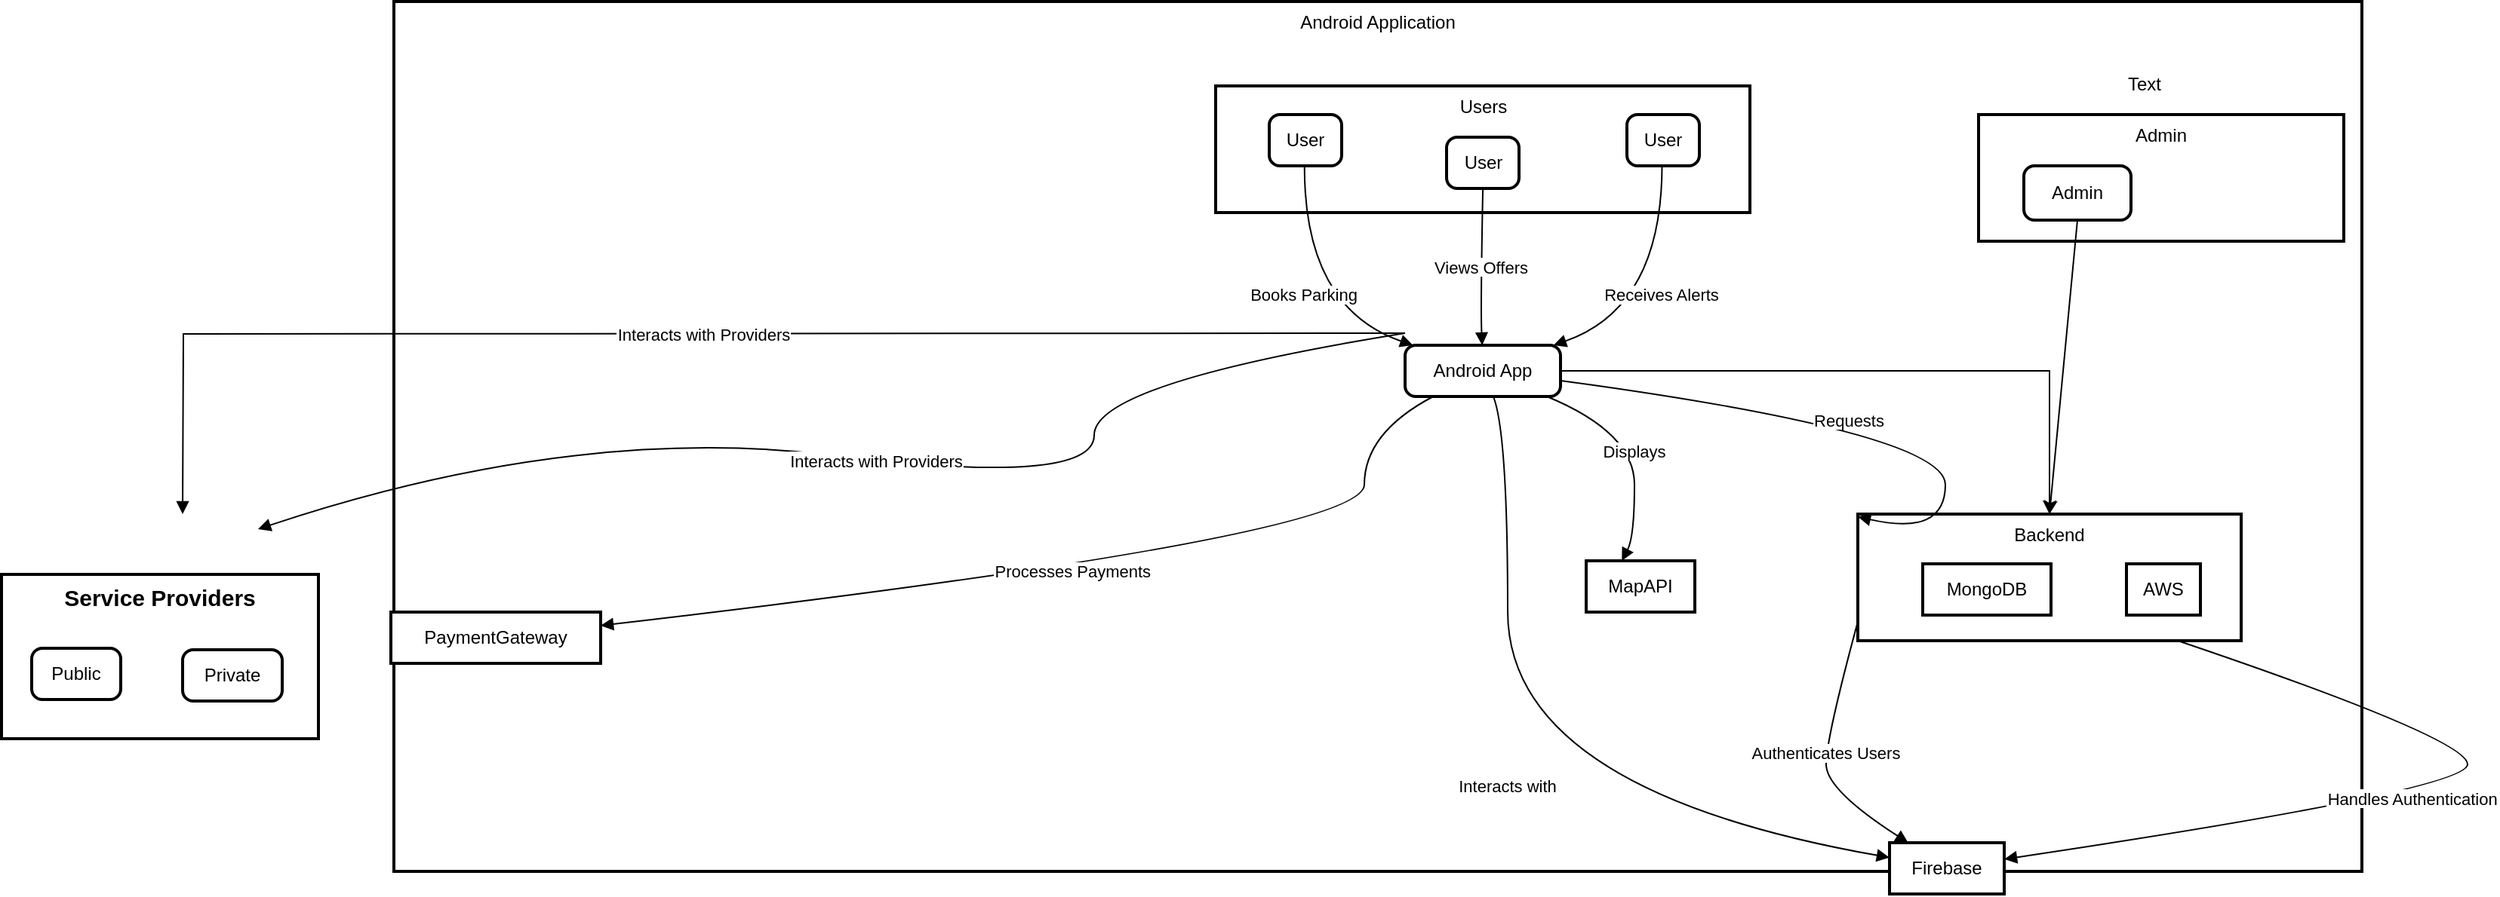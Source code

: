 <mxfile version="21.8.2" type="github">
  <diagram id="TGpe45YdTHm00n5unMOi" name="Page-2">
    <mxGraphModel dx="2270" dy="1644" grid="1" gridSize="10" guides="1" tooltips="1" connect="1" arrows="1" fold="1" page="1" pageScale="1" pageWidth="827" pageHeight="1169" math="0" shadow="0">
      <root>
        <mxCell id="0" />
        <mxCell id="1" parent="0" />
        <mxCell id="cLZUiNcZSRKTFdNPr3M2-10" value="Android Application" style="whiteSpace=wrap;strokeWidth=2;verticalAlign=top;" parent="1" vertex="1">
          <mxGeometry x="300" y="-30" width="1304" height="577" as="geometry" />
        </mxCell>
        <mxCell id="cLZUiNcZSRKTFdNPr3M2-1" value="Admin" style="whiteSpace=wrap;strokeWidth=2;verticalAlign=top;" parent="1" vertex="1">
          <mxGeometry x="1350" y="45" width="242" height="84" as="geometry" />
        </mxCell>
        <mxCell id="cLZUiNcZSRKTFdNPr3M2-2" value="Admin" style="rounded=1;absoluteArcSize=1;arcSize=14;whiteSpace=wrap;strokeWidth=2;" parent="1" vertex="1">
          <mxGeometry x="1380" y="79" width="71" height="36" as="geometry" />
        </mxCell>
        <mxCell id="cLZUiNcZSRKTFdNPr3M2-7" value="Backend" style="whiteSpace=wrap;strokeWidth=2;verticalAlign=top;" parent="1" vertex="1">
          <mxGeometry x="1270" y="310" width="254" height="84" as="geometry" />
        </mxCell>
        <mxCell id="cLZUiNcZSRKTFdNPr3M2-8" value="MongoDB" style="whiteSpace=wrap;strokeWidth=2;" parent="cLZUiNcZSRKTFdNPr3M2-7" vertex="1">
          <mxGeometry x="43" y="33" width="85" height="34" as="geometry" />
        </mxCell>
        <mxCell id="cLZUiNcZSRKTFdNPr3M2-9" value="AWS" style="whiteSpace=wrap;strokeWidth=2;" parent="cLZUiNcZSRKTFdNPr3M2-7" vertex="1">
          <mxGeometry x="178" y="33" width="49" height="34" as="geometry" />
        </mxCell>
        <mxCell id="Oe4RTHaPYknQ8FKYIP1v-9" style="edgeStyle=orthogonalEdgeStyle;rounded=0;orthogonalLoop=1;jettySize=auto;html=1;entryX=0.5;entryY=0;entryDx=0;entryDy=0;" parent="1" source="cLZUiNcZSRKTFdNPr3M2-11" target="cLZUiNcZSRKTFdNPr3M2-7" edge="1">
          <mxGeometry relative="1" as="geometry" />
        </mxCell>
        <mxCell id="cLZUiNcZSRKTFdNPr3M2-11" value="Android App" style="rounded=1;absoluteArcSize=1;arcSize=14;whiteSpace=wrap;strokeWidth=2;" parent="1" vertex="1">
          <mxGeometry x="970" y="198" width="103" height="34" as="geometry" />
        </mxCell>
        <mxCell id="cLZUiNcZSRKTFdNPr3M2-12" value="MapAPI" style="whiteSpace=wrap;strokeWidth=2;" parent="1" vertex="1">
          <mxGeometry x="1090" y="341" width="72" height="34" as="geometry" />
        </mxCell>
        <mxCell id="cLZUiNcZSRKTFdNPr3M2-13" value="Firebase" style="whiteSpace=wrap;strokeWidth=2;" parent="1" vertex="1">
          <mxGeometry x="1291" y="528" width="76" height="34" as="geometry" />
        </mxCell>
        <mxCell id="cLZUiNcZSRKTFdNPr3M2-14" value="Users" style="whiteSpace=wrap;strokeWidth=2;verticalAlign=top;" parent="1" vertex="1">
          <mxGeometry x="844.5" y="26" width="354" height="84" as="geometry" />
        </mxCell>
        <mxCell id="cLZUiNcZSRKTFdNPr3M2-15" value="User" style="rounded=1;absoluteArcSize=1;arcSize=14;whiteSpace=wrap;strokeWidth=2;" parent="1" vertex="1">
          <mxGeometry x="880" y="45" width="48" height="34" as="geometry" />
        </mxCell>
        <mxCell id="cLZUiNcZSRKTFdNPr3M2-16" value="User" style="rounded=1;absoluteArcSize=1;arcSize=14;whiteSpace=wrap;strokeWidth=2;" parent="1" vertex="1">
          <mxGeometry x="997.5" y="60" width="48" height="34" as="geometry" />
        </mxCell>
        <mxCell id="cLZUiNcZSRKTFdNPr3M2-17" value="User" style="rounded=1;absoluteArcSize=1;arcSize=14;whiteSpace=wrap;strokeWidth=2;" parent="1" vertex="1">
          <mxGeometry x="1117" y="45" width="48" height="34" as="geometry" />
        </mxCell>
        <mxCell id="cLZUiNcZSRKTFdNPr3M2-18" value="PaymentGateway" style="whiteSpace=wrap;strokeWidth=2;" parent="1" vertex="1">
          <mxGeometry x="298" y="375" width="139" height="34" as="geometry" />
        </mxCell>
        <mxCell id="cLZUiNcZSRKTFdNPr3M2-19" value="Displays" style="curved=1;startArrow=none;endArrow=block;exitX=0.896;exitY=0.98;entryX=0.329;entryY=0.003;rounded=0;" parent="1" source="cLZUiNcZSRKTFdNPr3M2-11" target="cLZUiNcZSRKTFdNPr3M2-12" edge="1">
          <mxGeometry relative="1" as="geometry">
            <Array as="points">
              <mxPoint x="1122" y="256" />
              <mxPoint x="1122" y="325" />
            </Array>
          </mxGeometry>
        </mxCell>
        <mxCell id="cLZUiNcZSRKTFdNPr3M2-20" value="Interacts with" style="curved=1;startArrow=none;endArrow=block;exitX=0.565;exitY=0.98;entryX=0.002;entryY=0.29;rounded=0;" parent="1" source="cLZUiNcZSRKTFdNPr3M2-11" target="cLZUiNcZSRKTFdNPr3M2-13" edge="1">
          <mxGeometry relative="1" as="geometry">
            <Array as="points">
              <mxPoint x="1038" y="256" />
              <mxPoint x="1038" y="493" />
            </Array>
          </mxGeometry>
        </mxCell>
        <mxCell id="cLZUiNcZSRKTFdNPr3M2-21" value="Books Parking" style="curved=1;startArrow=none;endArrow=block;exitX=0.487;exitY=0.993;entryX=0.039;entryY=-0.013;rounded=0;" parent="1" source="cLZUiNcZSRKTFdNPr3M2-15" target="cLZUiNcZSRKTFdNPr3M2-11" edge="1">
          <mxGeometry x="-0.003" relative="1" as="geometry">
            <Array as="points">
              <mxPoint x="903" y="173" />
            </Array>
            <mxPoint as="offset" />
          </mxGeometry>
        </mxCell>
        <mxCell id="cLZUiNcZSRKTFdNPr3M2-22" value="Views Offers" style="curved=1;startArrow=none;endArrow=block;exitX=0.501;exitY=0.993;entryX=0.496;entryY=-0.013;rounded=0;" parent="1" source="cLZUiNcZSRKTFdNPr3M2-16" target="cLZUiNcZSRKTFdNPr3M2-11" edge="1">
          <mxGeometry relative="1" as="geometry">
            <Array as="points">
              <mxPoint x="1020" y="173" />
            </Array>
          </mxGeometry>
        </mxCell>
        <mxCell id="cLZUiNcZSRKTFdNPr3M2-23" value="Receives Alerts" style="curved=1;startArrow=none;endArrow=block;exitX=0.485;exitY=0.993;entryX=0.967;entryY=-0.013;rounded=0;" parent="1" source="cLZUiNcZSRKTFdNPr3M2-17" target="cLZUiNcZSRKTFdNPr3M2-11" edge="1">
          <mxGeometry relative="1" as="geometry">
            <Array as="points">
              <mxPoint x="1140" y="173" />
            </Array>
          </mxGeometry>
        </mxCell>
        <mxCell id="cLZUiNcZSRKTFdNPr3M2-24" value="Processes Payments" style="curved=1;startArrow=none;endArrow=block;exitX=0.194;exitY=0.98;entryX=1.006;entryY=0.261;rounded=0;" parent="1" source="cLZUiNcZSRKTFdNPr3M2-11" target="cLZUiNcZSRKTFdNPr3M2-18" edge="1">
          <mxGeometry relative="1" as="geometry">
            <Array as="points">
              <mxPoint x="943" y="256" />
              <mxPoint x="943" y="325" />
            </Array>
          </mxGeometry>
        </mxCell>
        <mxCell id="cLZUiNcZSRKTFdNPr3M2-26" value="Interacts with Providers" style="startArrow=none;endArrow=block;exitX=0.003;exitY=0.626;rounded=0;edgeStyle=orthogonalEdgeStyle;" parent="1" edge="1">
          <mxGeometry relative="1" as="geometry">
            <mxPoint x="970" y="190.001" as="sourcePoint" />
            <mxPoint x="160" y="310" as="targetPoint" />
          </mxGeometry>
        </mxCell>
        <mxCell id="cLZUiNcZSRKTFdNPr3M2-27" value="Interacts with Providers" style="curved=1;startArrow=none;endArrow=block;exitX=0.003;exitY=0.73;rounded=0;" parent="1" edge="1">
          <mxGeometry relative="1" as="geometry">
            <Array as="points">
              <mxPoint x="764" y="223.14" />
              <mxPoint x="764" y="292.14" />
              <mxPoint x="420" y="250" />
            </Array>
            <mxPoint x="970" y="190.005" as="sourcePoint" />
            <mxPoint x="210" y="320" as="targetPoint" />
          </mxGeometry>
        </mxCell>
        <mxCell id="cLZUiNcZSRKTFdNPr3M2-28" value="Requests" style="curved=1;startArrow=none;endArrow=block;exitX=1.003;exitY=0.691;entryX=0.0;entryY=0.021;rounded=0;" parent="1" source="cLZUiNcZSRKTFdNPr3M2-11" target="cLZUiNcZSRKTFdNPr3M2-7" edge="1">
          <mxGeometry relative="1" as="geometry">
            <Array as="points">
              <mxPoint x="1328" y="256" />
              <mxPoint x="1328" y="325" />
            </Array>
          </mxGeometry>
        </mxCell>
        <mxCell id="cLZUiNcZSRKTFdNPr3M2-29" value="Authenticates Users" style="curved=1;startArrow=none;endArrow=block;exitX=0.0;exitY=0.849;entryX=0.156;entryY=-0.01;rounded=0;" parent="1" source="cLZUiNcZSRKTFdNPr3M2-7" target="cLZUiNcZSRKTFdNPr3M2-13" edge="1">
          <mxGeometry relative="1" as="geometry">
            <Array as="points">
              <mxPoint x="1249" y="459" />
              <mxPoint x="1249" y="493" />
            </Array>
          </mxGeometry>
        </mxCell>
        <mxCell id="cLZUiNcZSRKTFdNPr3M2-31" value="Handles Authentication" style="curved=1;startArrow=none;endArrow=block;exitX=0.834;exitY=0.999;entryX=1.0;entryY=0.321;rounded=0;" parent="1" source="cLZUiNcZSRKTFdNPr3M2-7" target="cLZUiNcZSRKTFdNPr3M2-13" edge="1">
          <mxGeometry relative="1" as="geometry">
            <Array as="points">
              <mxPoint x="1674" y="459" />
              <mxPoint x="1674" y="493" />
            </Array>
          </mxGeometry>
        </mxCell>
        <mxCell id="Oe4RTHaPYknQ8FKYIP1v-3" value="" style="endArrow=classic;html=1;rounded=0;exitX=0.5;exitY=1;exitDx=0;exitDy=0;entryX=0.5;entryY=0;entryDx=0;entryDy=0;" parent="1" source="cLZUiNcZSRKTFdNPr3M2-2" target="cLZUiNcZSRKTFdNPr3M2-7" edge="1">
          <mxGeometry width="50" height="50" relative="1" as="geometry">
            <mxPoint x="1370" y="160" as="sourcePoint" />
            <mxPoint x="1420" y="110" as="targetPoint" />
          </mxGeometry>
        </mxCell>
        <mxCell id="zHc5FtYi1ibVrk5QGJjf-5" value="" style="group;rotation=90;" vertex="1" connectable="0" parent="1">
          <mxGeometry x="40" y="350" width="210" height="109" as="geometry" />
        </mxCell>
        <mxCell id="cLZUiNcZSRKTFdNPr3M2-4" value="Service Providers" style="whiteSpace=wrap;strokeWidth=2;verticalAlign=top;fontStyle=1;fontSize=15;" parent="zHc5FtYi1ibVrk5QGJjf-5" vertex="1">
          <mxGeometry width="210" height="109" as="geometry" />
        </mxCell>
        <mxCell id="cLZUiNcZSRKTFdNPr3M2-5" value="Public" style="rounded=1;absoluteArcSize=1;arcSize=14;whiteSpace=wrap;strokeWidth=2;" parent="zHc5FtYi1ibVrk5QGJjf-5" vertex="1">
          <mxGeometry x="20" y="49" width="59" height="34" as="geometry" />
        </mxCell>
        <mxCell id="cLZUiNcZSRKTFdNPr3M2-6" value="Private" style="rounded=1;absoluteArcSize=1;arcSize=14;whiteSpace=wrap;strokeWidth=2;" parent="zHc5FtYi1ibVrk5QGJjf-5" vertex="1">
          <mxGeometry x="120" y="50" width="66" height="34" as="geometry" />
        </mxCell>
        <mxCell id="zHc5FtYi1ibVrk5QGJjf-8" value="Text" style="text;strokeColor=none;align=center;fillColor=none;html=1;verticalAlign=middle;whiteSpace=wrap;rounded=0;" vertex="1" parent="1">
          <mxGeometry x="1430" y="10" width="60" height="30" as="geometry" />
        </mxCell>
      </root>
    </mxGraphModel>
  </diagram>
</mxfile>
